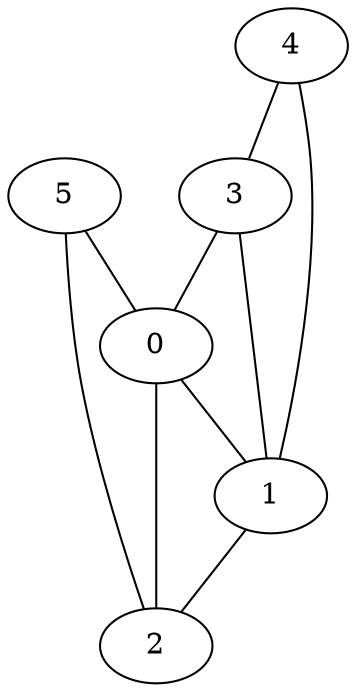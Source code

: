 graph {
	0 [label=0]
	1 [label=1]
	2 [label=2]
	3 [label=3]
	4 [label=4]
	5 [label=5]
	0 -- 1
	1 -- 2
	2 -- 0
	3 -- 0
	3 -- 1
	4 -- 3
	4 -- 1
	5 -- 2
	5 -- 0
}
